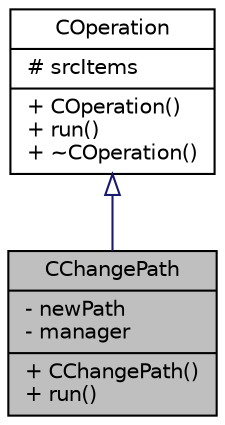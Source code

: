 digraph "CChangePath"
{
 // LATEX_PDF_SIZE
  edge [fontname="Helvetica",fontsize="10",labelfontname="Helvetica",labelfontsize="10"];
  node [fontname="Helvetica",fontsize="10",shape=record];
  Node1 [label="{CChangePath\n|- newPath\l- manager\l|+ CChangePath()\l+ run()\l}",height=0.2,width=0.4,color="black", fillcolor="grey75", style="filled", fontcolor="black",tooltip="Class to represent operation of changing current directory."];
  Node2 -> Node1 [dir="back",color="midnightblue",fontsize="10",style="solid",arrowtail="onormal",fontname="Helvetica"];
  Node2 [label="{COperation\n|# srcItems\l|+ COperation()\l+ run()\l+ ~COperation()\l}",height=0.2,width=0.4,color="black", fillcolor="white", style="filled",URL="$classCOperation.html",tooltip="Represents filesystem operation."];
}
